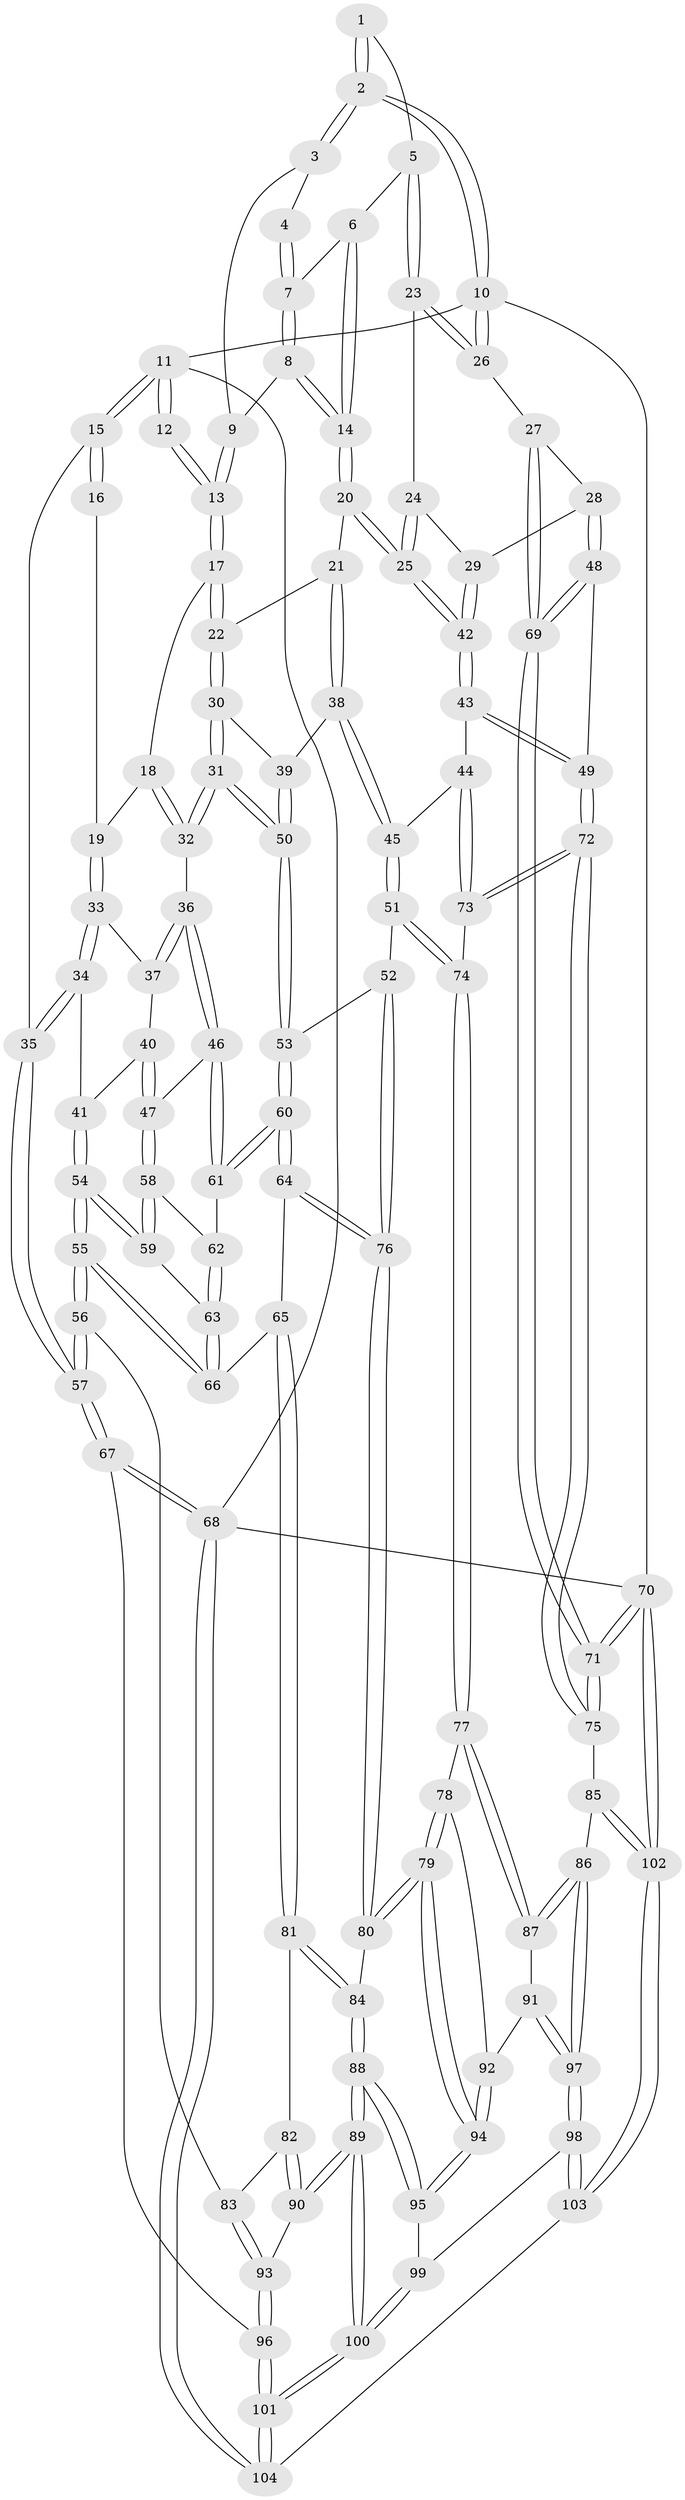 // Generated by graph-tools (version 1.1) at 2025/01/03/09/25 05:01:47]
// undirected, 104 vertices, 257 edges
graph export_dot {
graph [start="1"]
  node [color=gray90,style=filled];
  1 [pos="+0.8249870547511973+0.04920342655650565"];
  2 [pos="+1+0"];
  3 [pos="+0.5818836352013126+0"];
  4 [pos="+0.7452851615005173+0.029351245649888818"];
  5 [pos="+0.8522716560939831+0.15098356027538878"];
  6 [pos="+0.8157616420681305+0.14126414465648465"];
  7 [pos="+0.7527038460102404+0.11494562307597443"];
  8 [pos="+0.6868627087760533+0.15343534637218398"];
  9 [pos="+0.4776947210578248+0"];
  10 [pos="+1+0"];
  11 [pos="+0+0"];
  12 [pos="+0.3187706446752306+0"];
  13 [pos="+0.388579747888959+0"];
  14 [pos="+0.6789452335672435+0.22427388945494878"];
  15 [pos="+0+0.17054602945458017"];
  16 [pos="+0.11550300003501361+0.093136130059977"];
  17 [pos="+0.40191940592991277+0.07037671070983964"];
  18 [pos="+0.30945289093267264+0.22836199184253306"];
  19 [pos="+0.12465231504279008+0.250468072275054"];
  20 [pos="+0.6729336198444418+0.2531626203747149"];
  21 [pos="+0.5607876681996058+0.2491937958600506"];
  22 [pos="+0.5105594937418945+0.2263707907470672"];
  23 [pos="+0.8749919451869012+0.17015794559374123"];
  24 [pos="+0.8614298324614983+0.19781193547535605"];
  25 [pos="+0.730313611713866+0.30614700994598404"];
  26 [pos="+1+0.018747070200014804"];
  27 [pos="+1+0.23444729517896976"];
  28 [pos="+0.9243113696631595+0.34788896257268787"];
  29 [pos="+0.9224028795508987+0.3470464044997947"];
  30 [pos="+0.45957433178386464+0.33856017763693724"];
  31 [pos="+0.41331626897164625+0.388143096006546"];
  32 [pos="+0.30903311830013463+0.34769801538352524"];
  33 [pos="+0.1174233948322494+0.26188510781746716"];
  34 [pos="+0.08548913616852626+0.28797287900746465"];
  35 [pos="+0+0.1903852928787202"];
  36 [pos="+0.2873676734844949+0.3673480466549989"];
  37 [pos="+0.19960151408146892+0.33040029517220126"];
  38 [pos="+0.5696815270600827+0.38806648608874555"];
  39 [pos="+0.5442992242235103+0.3937587645075962"];
  40 [pos="+0.1609891177601456+0.3820275983790824"];
  41 [pos="+0.08713311439642056+0.35866988267890326"];
  42 [pos="+0.7430493554289713+0.36451855219426016"];
  43 [pos="+0.7222536383682928+0.454641105223741"];
  44 [pos="+0.7026694022385754+0.4658929300949025"];
  45 [pos="+0.681970987078297+0.47487458948676836"];
  46 [pos="+0.2857046816577707+0.37049179365932566"];
  47 [pos="+0.21824810283902726+0.4217093306977711"];
  48 [pos="+0.924351010406777+0.49693588540310246"];
  49 [pos="+0.866143508781038+0.5380153877718861"];
  50 [pos="+0.4472418834324776+0.48275550170778103"];
  51 [pos="+0.5975148281725448+0.5618286554320617"];
  52 [pos="+0.5210027551475747+0.5599357538999203"];
  53 [pos="+0.45007967353378947+0.5395375430357743"];
  54 [pos="+0.000374103943028092+0.5761572291836644"];
  55 [pos="+0+0.5814325405772203"];
  56 [pos="+0+0.5995377091810732"];
  57 [pos="+0+0.627259011757048"];
  58 [pos="+0.20726961303597988+0.4459054275977449"];
  59 [pos="+0.12796297574816748+0.5079745530396215"];
  60 [pos="+0.4059070930157887+0.563952122283777"];
  61 [pos="+0.31496777263273684+0.4867158912637611"];
  62 [pos="+0.25797383220293924+0.4995663666535642"];
  63 [pos="+0.24876878879294173+0.5279983059495124"];
  64 [pos="+0.3711224665124526+0.6086306406490342"];
  65 [pos="+0.342962539110661+0.6348522751770028"];
  66 [pos="+0.26322255862324334+0.5881018709713566"];
  67 [pos="+0+0.7305119150342435"];
  68 [pos="+0+1"];
  69 [pos="+1+0.4820854306753324"];
  70 [pos="+1+1"];
  71 [pos="+1+0.7210396227428778"];
  72 [pos="+0.8854799975909059+0.7111835056754858"];
  73 [pos="+0.7579142220439465+0.6760448613602766"];
  74 [pos="+0.6394216755324988+0.6718238321157396"];
  75 [pos="+0.8921672219294285+0.7225071298182966"];
  76 [pos="+0.49965414352996906+0.7255486864570725"];
  77 [pos="+0.6367005052635031+0.681246850054735"];
  78 [pos="+0.6059735157333376+0.7118242627162653"];
  79 [pos="+0.517512054428854+0.7681236134373093"];
  80 [pos="+0.5071052920794121+0.7573526700470069"];
  81 [pos="+0.33463841378118575+0.661971296011388"];
  82 [pos="+0.24774374179029243+0.7053418800660006"];
  83 [pos="+0.11668489270547001+0.7028414208594472"];
  84 [pos="+0.3633542236457184+0.7301670033229771"];
  85 [pos="+0.8757086416078241+0.7568710537278249"];
  86 [pos="+0.7789694028396235+0.8369435805863475"];
  87 [pos="+0.6819055310072976+0.7693797687075195"];
  88 [pos="+0.351517761883585+0.879582444727007"];
  89 [pos="+0.3194115782546268+0.9228635330206745"];
  90 [pos="+0.25120274672005916+0.8037530186199434"];
  91 [pos="+0.6289760153108328+0.8163101756443242"];
  92 [pos="+0.6224265271630208+0.8129542168311809"];
  93 [pos="+0.14495698040222588+0.78591272916436"];
  94 [pos="+0.5170598473827857+0.8150607122370066"];
  95 [pos="+0.5124398257127319+0.8291157552083899"];
  96 [pos="+0.1461576853240447+0.8847966016536462"];
  97 [pos="+0.7009715445432699+0.9978679695609625"];
  98 [pos="+0.6938515329400804+1"];
  99 [pos="+0.5557679673637691+0.9091278136418761"];
  100 [pos="+0.2830792325239739+1"];
  101 [pos="+0.246358161013145+1"];
  102 [pos="+1+1"];
  103 [pos="+0.7222636085416757+1"];
  104 [pos="+0.22524843447636006+1"];
  1 -- 2;
  1 -- 2;
  1 -- 5;
  2 -- 3;
  2 -- 3;
  2 -- 10;
  2 -- 10;
  3 -- 4;
  3 -- 9;
  4 -- 7;
  4 -- 7;
  5 -- 6;
  5 -- 23;
  5 -- 23;
  6 -- 7;
  6 -- 14;
  6 -- 14;
  7 -- 8;
  7 -- 8;
  8 -- 9;
  8 -- 14;
  8 -- 14;
  9 -- 13;
  9 -- 13;
  10 -- 11;
  10 -- 26;
  10 -- 26;
  10 -- 70;
  11 -- 12;
  11 -- 12;
  11 -- 15;
  11 -- 15;
  11 -- 68;
  12 -- 13;
  12 -- 13;
  13 -- 17;
  13 -- 17;
  14 -- 20;
  14 -- 20;
  15 -- 16;
  15 -- 16;
  15 -- 35;
  16 -- 19;
  17 -- 18;
  17 -- 22;
  17 -- 22;
  18 -- 19;
  18 -- 32;
  18 -- 32;
  19 -- 33;
  19 -- 33;
  20 -- 21;
  20 -- 25;
  20 -- 25;
  21 -- 22;
  21 -- 38;
  21 -- 38;
  22 -- 30;
  22 -- 30;
  23 -- 24;
  23 -- 26;
  23 -- 26;
  24 -- 25;
  24 -- 25;
  24 -- 29;
  25 -- 42;
  25 -- 42;
  26 -- 27;
  27 -- 28;
  27 -- 69;
  27 -- 69;
  28 -- 29;
  28 -- 48;
  28 -- 48;
  29 -- 42;
  29 -- 42;
  30 -- 31;
  30 -- 31;
  30 -- 39;
  31 -- 32;
  31 -- 32;
  31 -- 50;
  31 -- 50;
  32 -- 36;
  33 -- 34;
  33 -- 34;
  33 -- 37;
  34 -- 35;
  34 -- 35;
  34 -- 41;
  35 -- 57;
  35 -- 57;
  36 -- 37;
  36 -- 37;
  36 -- 46;
  36 -- 46;
  37 -- 40;
  38 -- 39;
  38 -- 45;
  38 -- 45;
  39 -- 50;
  39 -- 50;
  40 -- 41;
  40 -- 47;
  40 -- 47;
  41 -- 54;
  41 -- 54;
  42 -- 43;
  42 -- 43;
  43 -- 44;
  43 -- 49;
  43 -- 49;
  44 -- 45;
  44 -- 73;
  44 -- 73;
  45 -- 51;
  45 -- 51;
  46 -- 47;
  46 -- 61;
  46 -- 61;
  47 -- 58;
  47 -- 58;
  48 -- 49;
  48 -- 69;
  48 -- 69;
  49 -- 72;
  49 -- 72;
  50 -- 53;
  50 -- 53;
  51 -- 52;
  51 -- 74;
  51 -- 74;
  52 -- 53;
  52 -- 76;
  52 -- 76;
  53 -- 60;
  53 -- 60;
  54 -- 55;
  54 -- 55;
  54 -- 59;
  54 -- 59;
  55 -- 56;
  55 -- 56;
  55 -- 66;
  55 -- 66;
  56 -- 57;
  56 -- 57;
  56 -- 83;
  57 -- 67;
  57 -- 67;
  58 -- 59;
  58 -- 59;
  58 -- 62;
  59 -- 63;
  60 -- 61;
  60 -- 61;
  60 -- 64;
  60 -- 64;
  61 -- 62;
  62 -- 63;
  62 -- 63;
  63 -- 66;
  63 -- 66;
  64 -- 65;
  64 -- 76;
  64 -- 76;
  65 -- 66;
  65 -- 81;
  65 -- 81;
  67 -- 68;
  67 -- 68;
  67 -- 96;
  68 -- 104;
  68 -- 104;
  68 -- 70;
  69 -- 71;
  69 -- 71;
  70 -- 71;
  70 -- 71;
  70 -- 102;
  70 -- 102;
  71 -- 75;
  71 -- 75;
  72 -- 73;
  72 -- 73;
  72 -- 75;
  72 -- 75;
  73 -- 74;
  74 -- 77;
  74 -- 77;
  75 -- 85;
  76 -- 80;
  76 -- 80;
  77 -- 78;
  77 -- 87;
  77 -- 87;
  78 -- 79;
  78 -- 79;
  78 -- 92;
  79 -- 80;
  79 -- 80;
  79 -- 94;
  79 -- 94;
  80 -- 84;
  81 -- 82;
  81 -- 84;
  81 -- 84;
  82 -- 83;
  82 -- 90;
  82 -- 90;
  83 -- 93;
  83 -- 93;
  84 -- 88;
  84 -- 88;
  85 -- 86;
  85 -- 102;
  85 -- 102;
  86 -- 87;
  86 -- 87;
  86 -- 97;
  86 -- 97;
  87 -- 91;
  88 -- 89;
  88 -- 89;
  88 -- 95;
  88 -- 95;
  89 -- 90;
  89 -- 90;
  89 -- 100;
  89 -- 100;
  90 -- 93;
  91 -- 92;
  91 -- 97;
  91 -- 97;
  92 -- 94;
  92 -- 94;
  93 -- 96;
  93 -- 96;
  94 -- 95;
  94 -- 95;
  95 -- 99;
  96 -- 101;
  96 -- 101;
  97 -- 98;
  97 -- 98;
  98 -- 99;
  98 -- 103;
  98 -- 103;
  99 -- 100;
  99 -- 100;
  100 -- 101;
  100 -- 101;
  101 -- 104;
  101 -- 104;
  102 -- 103;
  102 -- 103;
  103 -- 104;
}
